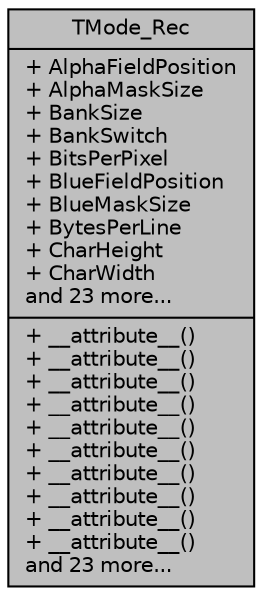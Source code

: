 digraph "TMode_Rec"
{
 // LATEX_PDF_SIZE
  edge [fontname="Helvetica",fontsize="10",labelfontname="Helvetica",labelfontsize="10"];
  node [fontname="Helvetica",fontsize="10",shape=record];
  Node1 [label="{TMode_Rec\n|+ AlphaFieldPosition\l+ AlphaMaskSize\l+ BankSize\l+ BankSwitch\l+ BitsPerPixel\l+ BlueFieldPosition\l+ BlueMaskSize\l+ BytesPerLine\l+ CharHeight\l+ CharWidth\land 23 more...\l|+ __attribute__()\l+ __attribute__()\l+ __attribute__()\l+ __attribute__()\l+ __attribute__()\l+ __attribute__()\l+ __attribute__()\l+ __attribute__()\l+ __attribute__()\l+ __attribute__()\land 23 more...\l}",height=0.2,width=0.4,color="black", fillcolor="grey75", style="filled", fontcolor="black",tooltip=" "];
}
